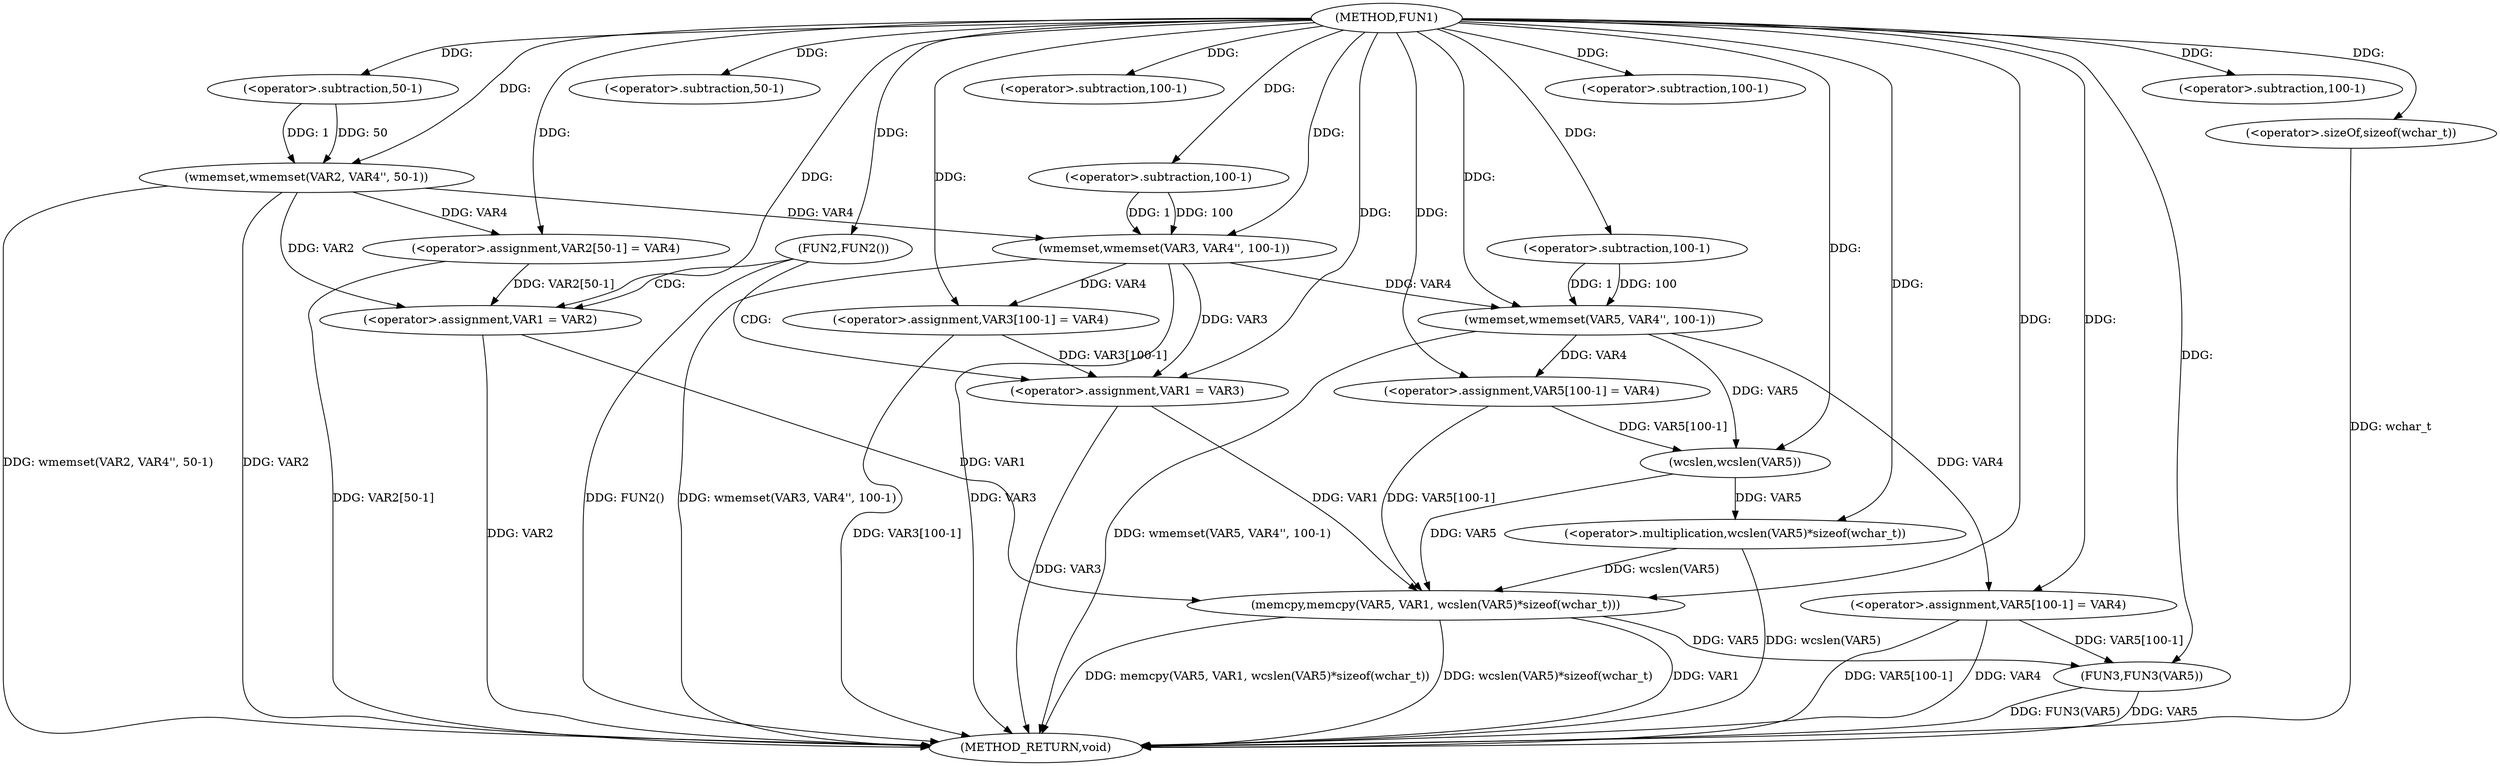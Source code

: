 digraph FUN1 {  
"1000100" [label = "(METHOD,FUN1)" ]
"1000174" [label = "(METHOD_RETURN,void)" ]
"1000105" [label = "(wmemset,wmemset(VAR2, VAR4'', 50-1))" ]
"1000108" [label = "(<operator>.subtraction,50-1)" ]
"1000111" [label = "(<operator>.assignment,VAR2[50-1] = VAR4)" ]
"1000114" [label = "(<operator>.subtraction,50-1)" ]
"1000118" [label = "(wmemset,wmemset(VAR3, VAR4'', 100-1))" ]
"1000121" [label = "(<operator>.subtraction,100-1)" ]
"1000124" [label = "(<operator>.assignment,VAR3[100-1] = VAR4)" ]
"1000127" [label = "(<operator>.subtraction,100-1)" ]
"1000132" [label = "(FUN2,FUN2())" ]
"1000134" [label = "(<operator>.assignment,VAR1 = VAR2)" ]
"1000139" [label = "(<operator>.assignment,VAR1 = VAR3)" ]
"1000144" [label = "(wmemset,wmemset(VAR5, VAR4'', 100-1))" ]
"1000147" [label = "(<operator>.subtraction,100-1)" ]
"1000150" [label = "(<operator>.assignment,VAR5[100-1] = VAR4)" ]
"1000153" [label = "(<operator>.subtraction,100-1)" ]
"1000157" [label = "(memcpy,memcpy(VAR5, VAR1, wcslen(VAR5)*sizeof(wchar_t)))" ]
"1000160" [label = "(<operator>.multiplication,wcslen(VAR5)*sizeof(wchar_t))" ]
"1000161" [label = "(wcslen,wcslen(VAR5))" ]
"1000163" [label = "(<operator>.sizeOf,sizeof(wchar_t))" ]
"1000165" [label = "(<operator>.assignment,VAR5[100-1] = VAR4)" ]
"1000168" [label = "(<operator>.subtraction,100-1)" ]
"1000172" [label = "(FUN3,FUN3(VAR5))" ]
  "1000157" -> "1000174"  [ label = "DDG: VAR1"] 
  "1000172" -> "1000174"  [ label = "DDG: FUN3(VAR5)"] 
  "1000124" -> "1000174"  [ label = "DDG: VAR3[100-1]"] 
  "1000157" -> "1000174"  [ label = "DDG: memcpy(VAR5, VAR1, wcslen(VAR5)*sizeof(wchar_t))"] 
  "1000105" -> "1000174"  [ label = "DDG: wmemset(VAR2, VAR4'', 50-1)"] 
  "1000165" -> "1000174"  [ label = "DDG: VAR5[100-1]"] 
  "1000118" -> "1000174"  [ label = "DDG: wmemset(VAR3, VAR4'', 100-1)"] 
  "1000111" -> "1000174"  [ label = "DDG: VAR2[50-1]"] 
  "1000172" -> "1000174"  [ label = "DDG: VAR5"] 
  "1000118" -> "1000174"  [ label = "DDG: VAR3"] 
  "1000105" -> "1000174"  [ label = "DDG: VAR2"] 
  "1000163" -> "1000174"  [ label = "DDG: wchar_t"] 
  "1000157" -> "1000174"  [ label = "DDG: wcslen(VAR5)*sizeof(wchar_t)"] 
  "1000132" -> "1000174"  [ label = "DDG: FUN2()"] 
  "1000139" -> "1000174"  [ label = "DDG: VAR3"] 
  "1000144" -> "1000174"  [ label = "DDG: wmemset(VAR5, VAR4'', 100-1)"] 
  "1000134" -> "1000174"  [ label = "DDG: VAR2"] 
  "1000165" -> "1000174"  [ label = "DDG: VAR4"] 
  "1000160" -> "1000174"  [ label = "DDG: wcslen(VAR5)"] 
  "1000100" -> "1000105"  [ label = "DDG: "] 
  "1000108" -> "1000105"  [ label = "DDG: 50"] 
  "1000108" -> "1000105"  [ label = "DDG: 1"] 
  "1000100" -> "1000108"  [ label = "DDG: "] 
  "1000105" -> "1000111"  [ label = "DDG: VAR4"] 
  "1000100" -> "1000111"  [ label = "DDG: "] 
  "1000100" -> "1000114"  [ label = "DDG: "] 
  "1000100" -> "1000118"  [ label = "DDG: "] 
  "1000105" -> "1000118"  [ label = "DDG: VAR4"] 
  "1000121" -> "1000118"  [ label = "DDG: 100"] 
  "1000121" -> "1000118"  [ label = "DDG: 1"] 
  "1000100" -> "1000121"  [ label = "DDG: "] 
  "1000118" -> "1000124"  [ label = "DDG: VAR4"] 
  "1000100" -> "1000124"  [ label = "DDG: "] 
  "1000100" -> "1000127"  [ label = "DDG: "] 
  "1000100" -> "1000132"  [ label = "DDG: "] 
  "1000111" -> "1000134"  [ label = "DDG: VAR2[50-1]"] 
  "1000105" -> "1000134"  [ label = "DDG: VAR2"] 
  "1000100" -> "1000134"  [ label = "DDG: "] 
  "1000124" -> "1000139"  [ label = "DDG: VAR3[100-1]"] 
  "1000118" -> "1000139"  [ label = "DDG: VAR3"] 
  "1000100" -> "1000139"  [ label = "DDG: "] 
  "1000100" -> "1000144"  [ label = "DDG: "] 
  "1000118" -> "1000144"  [ label = "DDG: VAR4"] 
  "1000147" -> "1000144"  [ label = "DDG: 100"] 
  "1000147" -> "1000144"  [ label = "DDG: 1"] 
  "1000100" -> "1000147"  [ label = "DDG: "] 
  "1000144" -> "1000150"  [ label = "DDG: VAR4"] 
  "1000100" -> "1000150"  [ label = "DDG: "] 
  "1000100" -> "1000153"  [ label = "DDG: "] 
  "1000150" -> "1000157"  [ label = "DDG: VAR5[100-1]"] 
  "1000161" -> "1000157"  [ label = "DDG: VAR5"] 
  "1000100" -> "1000157"  [ label = "DDG: "] 
  "1000139" -> "1000157"  [ label = "DDG: VAR1"] 
  "1000134" -> "1000157"  [ label = "DDG: VAR1"] 
  "1000160" -> "1000157"  [ label = "DDG: wcslen(VAR5)"] 
  "1000161" -> "1000160"  [ label = "DDG: VAR5"] 
  "1000150" -> "1000161"  [ label = "DDG: VAR5[100-1]"] 
  "1000144" -> "1000161"  [ label = "DDG: VAR5"] 
  "1000100" -> "1000161"  [ label = "DDG: "] 
  "1000100" -> "1000160"  [ label = "DDG: "] 
  "1000100" -> "1000163"  [ label = "DDG: "] 
  "1000100" -> "1000165"  [ label = "DDG: "] 
  "1000144" -> "1000165"  [ label = "DDG: VAR4"] 
  "1000100" -> "1000168"  [ label = "DDG: "] 
  "1000165" -> "1000172"  [ label = "DDG: VAR5[100-1]"] 
  "1000157" -> "1000172"  [ label = "DDG: VAR5"] 
  "1000100" -> "1000172"  [ label = "DDG: "] 
  "1000132" -> "1000139"  [ label = "CDG: "] 
  "1000132" -> "1000134"  [ label = "CDG: "] 
}

